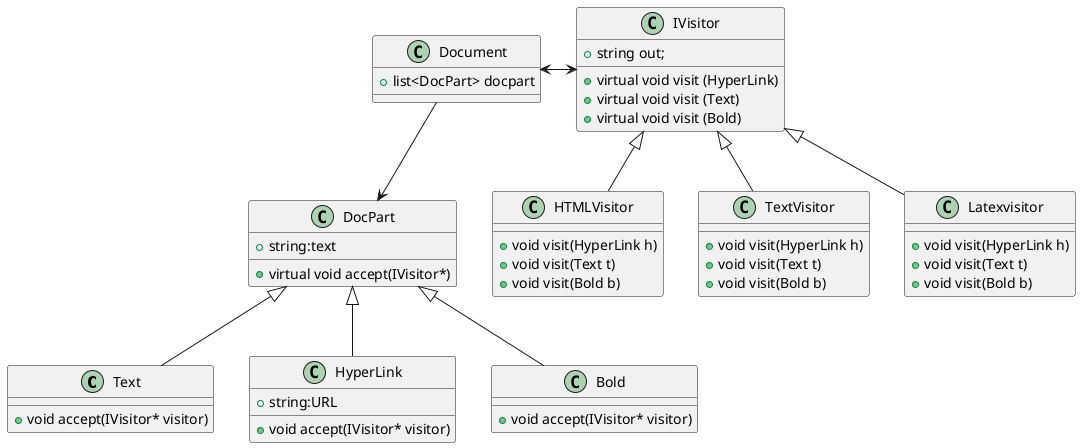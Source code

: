@startuml Diagram

class Text{
    +void accept(IVisitor* visitor)
}

class HyperLink{
    +string:URL
    +void accept(IVisitor* visitor)
}

class Bold{
    +void accept(IVisitor* visitor)
}

class DocPart{
    +string:text
    + virtual void accept(IVisitor*)
}

class Document{
    +list<DocPart> docpart
}

class IVisitor{
    +string out;
    +virtual void visit (HyperLink)
    +virtual void visit (Text)
    +virtual void visit (Bold)
}

class HTMLVisitor{
    +void visit(HyperLink h)
    +void visit(Text t)
    +void visit(Bold b)
}

class TextVisitor{
    +void visit(HyperLink h)
    +void visit(Text t)
    +void visit(Bold b)
}

class Latexvisitor{
    +void visit(HyperLink h)
    +void visit(Text t)
    +void visit(Bold b)
}

IVisitor <|-- HTMLVisitor
IVisitor <|-- Latexvisitor
IVisitor <|-- TextVisitor

Document --> DocPart
DocPart <|-- Text
DocPart <|-- HyperLink
DocPart <|-- Bold

Document <-> IVisitor

@enduml